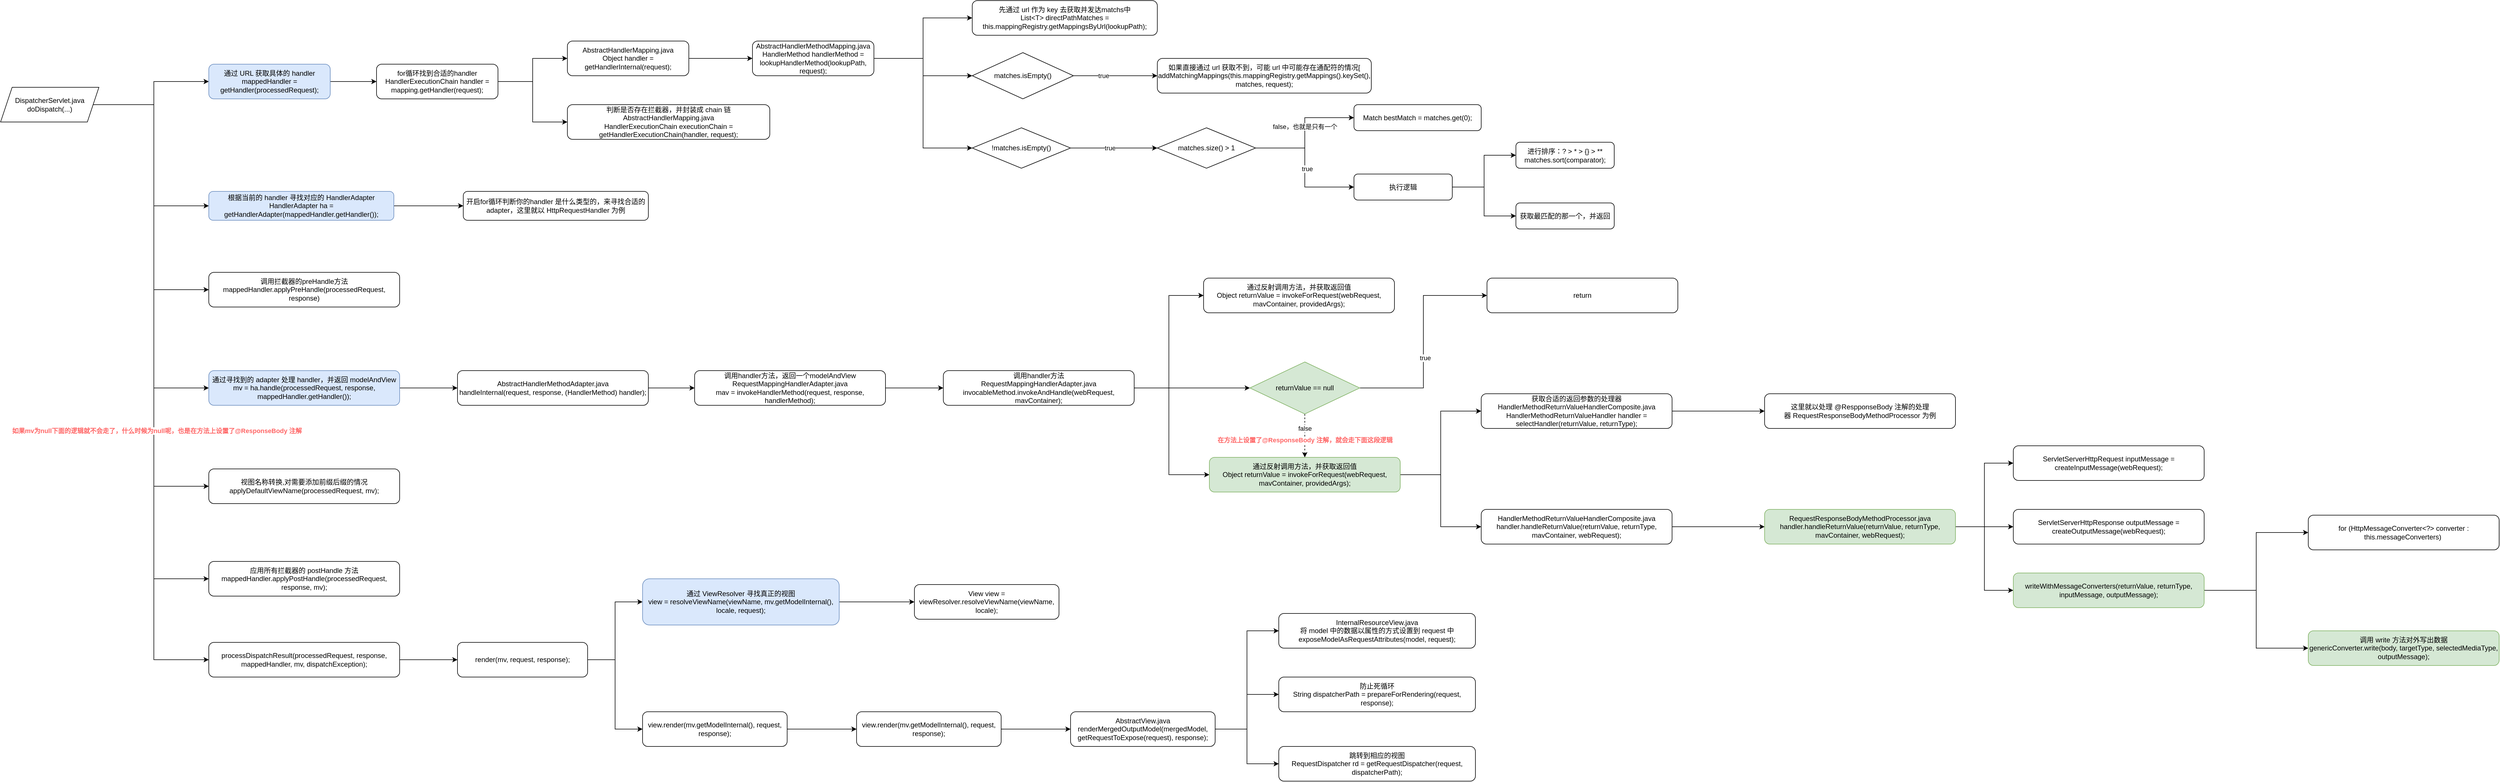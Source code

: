 <mxfile version="16.1.2" type="github">
  <diagram id="awkxMe9VgpwPjlktksfE" name="第 1 页">
    <mxGraphModel dx="1892" dy="4356" grid="1" gridSize="10" guides="1" tooltips="1" connect="1" arrows="1" fold="1" page="1" pageScale="1" pageWidth="2339" pageHeight="3300" math="0" shadow="0">
      <root>
        <mxCell id="0" />
        <mxCell id="1" parent="0" />
        <mxCell id="VWh1zfDzu2o1qfI7YsTY-4" style="edgeStyle=orthogonalEdgeStyle;rounded=0;orthogonalLoop=1;jettySize=auto;html=1;exitX=1;exitY=0.5;exitDx=0;exitDy=0;entryX=0;entryY=0.5;entryDx=0;entryDy=0;" edge="1" parent="1" source="VWh1zfDzu2o1qfI7YsTY-2" target="VWh1zfDzu2o1qfI7YsTY-3">
          <mxGeometry relative="1" as="geometry" />
        </mxCell>
        <mxCell id="VWh1zfDzu2o1qfI7YsTY-41" style="edgeStyle=orthogonalEdgeStyle;rounded=0;orthogonalLoop=1;jettySize=auto;html=1;exitX=1;exitY=0.5;exitDx=0;exitDy=0;entryX=0;entryY=0.5;entryDx=0;entryDy=0;" edge="1" parent="1" source="VWh1zfDzu2o1qfI7YsTY-2" target="VWh1zfDzu2o1qfI7YsTY-40">
          <mxGeometry relative="1" as="geometry" />
        </mxCell>
        <mxCell id="VWh1zfDzu2o1qfI7YsTY-45" style="edgeStyle=orthogonalEdgeStyle;rounded=0;orthogonalLoop=1;jettySize=auto;html=1;exitX=1;exitY=0.5;exitDx=0;exitDy=0;entryX=0;entryY=0.5;entryDx=0;entryDy=0;" edge="1" parent="1" source="VWh1zfDzu2o1qfI7YsTY-2" target="VWh1zfDzu2o1qfI7YsTY-44">
          <mxGeometry relative="1" as="geometry" />
        </mxCell>
        <mxCell id="VWh1zfDzu2o1qfI7YsTY-47" style="edgeStyle=orthogonalEdgeStyle;rounded=0;orthogonalLoop=1;jettySize=auto;html=1;exitX=1;exitY=0.5;exitDx=0;exitDy=0;entryX=0;entryY=0.5;entryDx=0;entryDy=0;" edge="1" parent="1" source="VWh1zfDzu2o1qfI7YsTY-2" target="VWh1zfDzu2o1qfI7YsTY-46">
          <mxGeometry relative="1" as="geometry" />
        </mxCell>
        <mxCell id="VWh1zfDzu2o1qfI7YsTY-57" style="edgeStyle=orthogonalEdgeStyle;rounded=0;orthogonalLoop=1;jettySize=auto;html=1;exitX=1;exitY=0.5;exitDx=0;exitDy=0;entryX=0;entryY=0.5;entryDx=0;entryDy=0;" edge="1" parent="1" source="VWh1zfDzu2o1qfI7YsTY-2" target="VWh1zfDzu2o1qfI7YsTY-56">
          <mxGeometry relative="1" as="geometry" />
        </mxCell>
        <mxCell id="VWh1zfDzu2o1qfI7YsTY-59" style="edgeStyle=orthogonalEdgeStyle;rounded=0;orthogonalLoop=1;jettySize=auto;html=1;exitX=1;exitY=0.5;exitDx=0;exitDy=0;entryX=0;entryY=0.5;entryDx=0;entryDy=0;" edge="1" parent="1" source="VWh1zfDzu2o1qfI7YsTY-2" target="VWh1zfDzu2o1qfI7YsTY-58">
          <mxGeometry relative="1" as="geometry" />
        </mxCell>
        <mxCell id="VWh1zfDzu2o1qfI7YsTY-2" value="&lt;span&gt;DispatcherServlet.java&lt;br&gt;doDispatch(...)&lt;/span&gt;" style="shape=parallelogram;perimeter=parallelogramPerimeter;whiteSpace=wrap;html=1;fixedSize=1;" vertex="1" parent="1">
          <mxGeometry x="300" y="110" width="170" height="60" as="geometry" />
        </mxCell>
        <mxCell id="VWh1zfDzu2o1qfI7YsTY-6" style="edgeStyle=orthogonalEdgeStyle;rounded=0;orthogonalLoop=1;jettySize=auto;html=1;exitX=1;exitY=0.5;exitDx=0;exitDy=0;entryX=0;entryY=0.5;entryDx=0;entryDy=0;" edge="1" parent="1" source="VWh1zfDzu2o1qfI7YsTY-3" target="VWh1zfDzu2o1qfI7YsTY-5">
          <mxGeometry relative="1" as="geometry" />
        </mxCell>
        <mxCell id="VWh1zfDzu2o1qfI7YsTY-3" value="通过 URL 获取具体的 handler&lt;br&gt;mappedHandler = getHandler(processedRequest);" style="rounded=1;whiteSpace=wrap;html=1;fillColor=#dae8fc;strokeColor=#6c8ebf;" vertex="1" parent="1">
          <mxGeometry x="660" y="70" width="210" height="60" as="geometry" />
        </mxCell>
        <mxCell id="VWh1zfDzu2o1qfI7YsTY-8" style="edgeStyle=orthogonalEdgeStyle;rounded=0;orthogonalLoop=1;jettySize=auto;html=1;exitX=1;exitY=0.5;exitDx=0;exitDy=0;" edge="1" parent="1" source="VWh1zfDzu2o1qfI7YsTY-5" target="VWh1zfDzu2o1qfI7YsTY-7">
          <mxGeometry relative="1" as="geometry" />
        </mxCell>
        <mxCell id="VWh1zfDzu2o1qfI7YsTY-39" style="edgeStyle=orthogonalEdgeStyle;rounded=0;orthogonalLoop=1;jettySize=auto;html=1;exitX=1;exitY=0.5;exitDx=0;exitDy=0;entryX=0;entryY=0.5;entryDx=0;entryDy=0;" edge="1" parent="1" source="VWh1zfDzu2o1qfI7YsTY-5" target="VWh1zfDzu2o1qfI7YsTY-38">
          <mxGeometry relative="1" as="geometry" />
        </mxCell>
        <mxCell id="VWh1zfDzu2o1qfI7YsTY-5" value="for循环找到合适的handler&lt;br&gt;HandlerExecutionChain handler = mapping.getHandler(request);" style="rounded=1;whiteSpace=wrap;html=1;" vertex="1" parent="1">
          <mxGeometry x="950" y="70" width="210" height="60" as="geometry" />
        </mxCell>
        <mxCell id="VWh1zfDzu2o1qfI7YsTY-10" style="edgeStyle=orthogonalEdgeStyle;rounded=0;orthogonalLoop=1;jettySize=auto;html=1;exitX=1;exitY=0.5;exitDx=0;exitDy=0;entryX=0;entryY=0.5;entryDx=0;entryDy=0;" edge="1" parent="1" source="VWh1zfDzu2o1qfI7YsTY-7" target="VWh1zfDzu2o1qfI7YsTY-9">
          <mxGeometry relative="1" as="geometry" />
        </mxCell>
        <mxCell id="VWh1zfDzu2o1qfI7YsTY-7" value="AbstractHandlerMapping.java&lt;br&gt;Object handler = getHandlerInternal(request);" style="rounded=1;whiteSpace=wrap;html=1;" vertex="1" parent="1">
          <mxGeometry x="1280" y="30" width="210" height="60" as="geometry" />
        </mxCell>
        <mxCell id="VWh1zfDzu2o1qfI7YsTY-12" style="edgeStyle=orthogonalEdgeStyle;rounded=0;orthogonalLoop=1;jettySize=auto;html=1;exitX=1;exitY=0.5;exitDx=0;exitDy=0;entryX=0;entryY=0.5;entryDx=0;entryDy=0;" edge="1" parent="1" source="VWh1zfDzu2o1qfI7YsTY-9" target="VWh1zfDzu2o1qfI7YsTY-11">
          <mxGeometry relative="1" as="geometry" />
        </mxCell>
        <mxCell id="VWh1zfDzu2o1qfI7YsTY-14" style="edgeStyle=orthogonalEdgeStyle;rounded=0;orthogonalLoop=1;jettySize=auto;html=1;exitX=1;exitY=0.5;exitDx=0;exitDy=0;entryX=0;entryY=0.5;entryDx=0;entryDy=0;" edge="1" parent="1" source="VWh1zfDzu2o1qfI7YsTY-9" target="VWh1zfDzu2o1qfI7YsTY-17">
          <mxGeometry relative="1" as="geometry" />
        </mxCell>
        <mxCell id="VWh1zfDzu2o1qfI7YsTY-16" style="edgeStyle=orthogonalEdgeStyle;rounded=0;orthogonalLoop=1;jettySize=auto;html=1;exitX=1;exitY=0.5;exitDx=0;exitDy=0;entryX=0;entryY=0.5;entryDx=0;entryDy=0;" edge="1" parent="1" source="VWh1zfDzu2o1qfI7YsTY-9" target="VWh1zfDzu2o1qfI7YsTY-18">
          <mxGeometry relative="1" as="geometry" />
        </mxCell>
        <mxCell id="VWh1zfDzu2o1qfI7YsTY-9" value="AbstractHandlerMethodMapping.java&lt;br&gt;HandlerMethod handlerMethod = lookupHandlerMethod(lookupPath, request);" style="rounded=1;whiteSpace=wrap;html=1;" vertex="1" parent="1">
          <mxGeometry x="1600" y="30" width="210" height="60" as="geometry" />
        </mxCell>
        <mxCell id="VWh1zfDzu2o1qfI7YsTY-11" value="先通过 url 作为 key 去获取并发达matchs中&lt;br&gt;List&amp;lt;T&amp;gt; directPathMatches = this.mappingRegistry.getMappingsByUrl(lookupPath);" style="rounded=1;whiteSpace=wrap;html=1;" vertex="1" parent="1">
          <mxGeometry x="1980" y="-40" width="320" height="60" as="geometry" />
        </mxCell>
        <mxCell id="VWh1zfDzu2o1qfI7YsTY-13" value="如果直接通过 url 获取不到，可能 url 中可能存在通配符的情况[&lt;br&gt;addMatchingMappings(this.mappingRegistry.getMappings().keySet(), matches, request);" style="rounded=1;whiteSpace=wrap;html=1;" vertex="1" parent="1">
          <mxGeometry x="2300" y="60" width="370" height="60" as="geometry" />
        </mxCell>
        <mxCell id="VWh1zfDzu2o1qfI7YsTY-34" style="edgeStyle=orthogonalEdgeStyle;rounded=0;orthogonalLoop=1;jettySize=auto;html=1;exitX=1;exitY=0.5;exitDx=0;exitDy=0;entryX=0;entryY=0.5;entryDx=0;entryDy=0;" edge="1" parent="1" source="VWh1zfDzu2o1qfI7YsTY-15" target="VWh1zfDzu2o1qfI7YsTY-33">
          <mxGeometry relative="1" as="geometry" />
        </mxCell>
        <mxCell id="VWh1zfDzu2o1qfI7YsTY-36" style="edgeStyle=orthogonalEdgeStyle;rounded=0;orthogonalLoop=1;jettySize=auto;html=1;exitX=1;exitY=0.5;exitDx=0;exitDy=0;entryX=0;entryY=0.5;entryDx=0;entryDy=0;" edge="1" parent="1" source="VWh1zfDzu2o1qfI7YsTY-15" target="VWh1zfDzu2o1qfI7YsTY-35">
          <mxGeometry relative="1" as="geometry" />
        </mxCell>
        <mxCell id="VWh1zfDzu2o1qfI7YsTY-15" value="执行逻辑" style="rounded=1;whiteSpace=wrap;html=1;" vertex="1" parent="1">
          <mxGeometry x="2640" y="260" width="170" height="45" as="geometry" />
        </mxCell>
        <mxCell id="VWh1zfDzu2o1qfI7YsTY-20" style="edgeStyle=orthogonalEdgeStyle;rounded=0;orthogonalLoop=1;jettySize=auto;html=1;exitX=1;exitY=0.5;exitDx=0;exitDy=0;" edge="1" parent="1" source="VWh1zfDzu2o1qfI7YsTY-17" target="VWh1zfDzu2o1qfI7YsTY-13">
          <mxGeometry relative="1" as="geometry" />
        </mxCell>
        <mxCell id="VWh1zfDzu2o1qfI7YsTY-22" value="true" style="edgeLabel;html=1;align=center;verticalAlign=middle;resizable=0;points=[];" vertex="1" connectable="0" parent="VWh1zfDzu2o1qfI7YsTY-20">
          <mxGeometry x="-0.282" relative="1" as="geometry">
            <mxPoint as="offset" />
          </mxGeometry>
        </mxCell>
        <mxCell id="VWh1zfDzu2o1qfI7YsTY-17" value="matches.isEmpty()" style="rhombus;whiteSpace=wrap;html=1;" vertex="1" parent="1">
          <mxGeometry x="1980" y="50" width="175" height="80" as="geometry" />
        </mxCell>
        <mxCell id="VWh1zfDzu2o1qfI7YsTY-23" style="edgeStyle=orthogonalEdgeStyle;rounded=0;orthogonalLoop=1;jettySize=auto;html=1;exitX=1;exitY=0.5;exitDx=0;exitDy=0;entryX=0;entryY=0.5;entryDx=0;entryDy=0;" edge="1" parent="1" source="VWh1zfDzu2o1qfI7YsTY-18" target="VWh1zfDzu2o1qfI7YsTY-27">
          <mxGeometry relative="1" as="geometry" />
        </mxCell>
        <mxCell id="VWh1zfDzu2o1qfI7YsTY-24" value="true" style="edgeLabel;html=1;align=center;verticalAlign=middle;resizable=0;points=[];" vertex="1" connectable="0" parent="VWh1zfDzu2o1qfI7YsTY-23">
          <mxGeometry x="-0.093" relative="1" as="geometry">
            <mxPoint as="offset" />
          </mxGeometry>
        </mxCell>
        <mxCell id="VWh1zfDzu2o1qfI7YsTY-18" value="!matches.isEmpty()" style="rhombus;whiteSpace=wrap;html=1;" vertex="1" parent="1">
          <mxGeometry x="1980" y="180" width="170" height="70" as="geometry" />
        </mxCell>
        <mxCell id="VWh1zfDzu2o1qfI7YsTY-29" style="edgeStyle=orthogonalEdgeStyle;rounded=0;orthogonalLoop=1;jettySize=auto;html=1;exitX=1;exitY=0.5;exitDx=0;exitDy=0;entryX=0;entryY=0.5;entryDx=0;entryDy=0;" edge="1" parent="1" source="VWh1zfDzu2o1qfI7YsTY-27" target="VWh1zfDzu2o1qfI7YsTY-28">
          <mxGeometry relative="1" as="geometry" />
        </mxCell>
        <mxCell id="VWh1zfDzu2o1qfI7YsTY-30" value="false，也就是只有一个" style="edgeLabel;html=1;align=center;verticalAlign=middle;resizable=0;points=[];" vertex="1" connectable="0" parent="VWh1zfDzu2o1qfI7YsTY-29">
          <mxGeometry x="0.097" relative="1" as="geometry">
            <mxPoint as="offset" />
          </mxGeometry>
        </mxCell>
        <mxCell id="VWh1zfDzu2o1qfI7YsTY-31" style="edgeStyle=orthogonalEdgeStyle;rounded=0;orthogonalLoop=1;jettySize=auto;html=1;exitX=1;exitY=0.5;exitDx=0;exitDy=0;entryX=0;entryY=0.5;entryDx=0;entryDy=0;" edge="1" parent="1" source="VWh1zfDzu2o1qfI7YsTY-27" target="VWh1zfDzu2o1qfI7YsTY-15">
          <mxGeometry relative="1" as="geometry" />
        </mxCell>
        <mxCell id="VWh1zfDzu2o1qfI7YsTY-32" value="true" style="edgeLabel;html=1;align=center;verticalAlign=middle;resizable=0;points=[];" vertex="1" connectable="0" parent="VWh1zfDzu2o1qfI7YsTY-31">
          <mxGeometry x="0.019" y="4" relative="1" as="geometry">
            <mxPoint as="offset" />
          </mxGeometry>
        </mxCell>
        <mxCell id="VWh1zfDzu2o1qfI7YsTY-27" value="matches.size() &amp;gt; 1" style="rhombus;whiteSpace=wrap;html=1;" vertex="1" parent="1">
          <mxGeometry x="2300" y="180" width="170" height="70" as="geometry" />
        </mxCell>
        <mxCell id="VWh1zfDzu2o1qfI7YsTY-28" value="Match bestMatch = matches.get(0);" style="rounded=1;whiteSpace=wrap;html=1;" vertex="1" parent="1">
          <mxGeometry x="2640" y="140" width="220" height="45" as="geometry" />
        </mxCell>
        <mxCell id="VWh1zfDzu2o1qfI7YsTY-33" value="进行排序：? &amp;gt; * &amp;gt; {} &amp;gt; **&lt;br&gt;matches.sort(comparator);" style="rounded=1;whiteSpace=wrap;html=1;" vertex="1" parent="1">
          <mxGeometry x="2920" y="205" width="170" height="45" as="geometry" />
        </mxCell>
        <mxCell id="VWh1zfDzu2o1qfI7YsTY-35" value="获取最匹配的那一个，并返回" style="rounded=1;whiteSpace=wrap;html=1;" vertex="1" parent="1">
          <mxGeometry x="2920" y="310" width="170" height="45" as="geometry" />
        </mxCell>
        <mxCell id="VWh1zfDzu2o1qfI7YsTY-38" value="判断是否存在拦截器，并封装成 chain 链 &lt;br&gt;AbstractHandlerMapping.java&lt;br&gt;HandlerExecutionChain executionChain = getHandlerExecutionChain(handler, request);" style="rounded=1;whiteSpace=wrap;html=1;" vertex="1" parent="1">
          <mxGeometry x="1280" y="140" width="350" height="60" as="geometry" />
        </mxCell>
        <mxCell id="VWh1zfDzu2o1qfI7YsTY-43" style="edgeStyle=orthogonalEdgeStyle;rounded=0;orthogonalLoop=1;jettySize=auto;html=1;exitX=1;exitY=0.5;exitDx=0;exitDy=0;entryX=0;entryY=0.5;entryDx=0;entryDy=0;" edge="1" parent="1" source="VWh1zfDzu2o1qfI7YsTY-40" target="VWh1zfDzu2o1qfI7YsTY-42">
          <mxGeometry relative="1" as="geometry" />
        </mxCell>
        <mxCell id="VWh1zfDzu2o1qfI7YsTY-40" value="&lt;div&gt;根据当前的 handler 寻找对应的 HandlerAdapter&lt;/div&gt;&lt;div&gt;&lt;span&gt;				&lt;/span&gt;HandlerAdapter ha = getHandlerAdapter(mappedHandler.getHandler());&lt;/div&gt;" style="rounded=1;whiteSpace=wrap;html=1;fillColor=#dae8fc;strokeColor=#6c8ebf;" vertex="1" parent="1">
          <mxGeometry x="660" y="290" width="320" height="50" as="geometry" />
        </mxCell>
        <mxCell id="VWh1zfDzu2o1qfI7YsTY-42" value="开启for循环判断你的handler 是什么类型的，来寻找合适的adapter，这里就以&amp;nbsp;HttpRequestHandler 为例" style="rounded=1;whiteSpace=wrap;html=1;" vertex="1" parent="1">
          <mxGeometry x="1100" y="290" width="320" height="50" as="geometry" />
        </mxCell>
        <mxCell id="VWh1zfDzu2o1qfI7YsTY-44" value="调用拦截器的preHandle方法&lt;br&gt;mappedHandler.applyPreHandle(processedRequest, response)" style="rounded=1;whiteSpace=wrap;html=1;" vertex="1" parent="1">
          <mxGeometry x="660" y="430" width="330" height="60" as="geometry" />
        </mxCell>
        <mxCell id="VWh1zfDzu2o1qfI7YsTY-49" style="edgeStyle=orthogonalEdgeStyle;rounded=0;orthogonalLoop=1;jettySize=auto;html=1;exitX=1;exitY=0.5;exitDx=0;exitDy=0;" edge="1" parent="1" source="VWh1zfDzu2o1qfI7YsTY-46" target="VWh1zfDzu2o1qfI7YsTY-48">
          <mxGeometry relative="1" as="geometry" />
        </mxCell>
        <mxCell id="VWh1zfDzu2o1qfI7YsTY-46" value="通过寻找到的 adapter 处理 handler，并返回 modelAndView&lt;br&gt;mv = ha.handle(processedRequest, response, mappedHandler.getHandler());" style="rounded=1;whiteSpace=wrap;html=1;fillColor=#dae8fc;strokeColor=#6c8ebf;" vertex="1" parent="1">
          <mxGeometry x="660" y="600" width="330" height="60" as="geometry" />
        </mxCell>
        <mxCell id="VWh1zfDzu2o1qfI7YsTY-51" style="edgeStyle=orthogonalEdgeStyle;rounded=0;orthogonalLoop=1;jettySize=auto;html=1;exitX=1;exitY=0.5;exitDx=0;exitDy=0;entryX=0;entryY=0.5;entryDx=0;entryDy=0;" edge="1" parent="1" source="VWh1zfDzu2o1qfI7YsTY-48" target="VWh1zfDzu2o1qfI7YsTY-50">
          <mxGeometry relative="1" as="geometry" />
        </mxCell>
        <mxCell id="VWh1zfDzu2o1qfI7YsTY-55" style="edgeStyle=orthogonalEdgeStyle;rounded=0;orthogonalLoop=1;jettySize=auto;html=1;entryX=0;entryY=0.5;entryDx=0;entryDy=0;exitX=1;exitY=0.5;exitDx=0;exitDy=0;" edge="1" parent="1" source="VWh1zfDzu2o1qfI7YsTY-2" target="VWh1zfDzu2o1qfI7YsTY-54">
          <mxGeometry relative="1" as="geometry">
            <mxPoint x="423.158" y="560" as="sourcePoint" />
          </mxGeometry>
        </mxCell>
        <mxCell id="VWh1zfDzu2o1qfI7YsTY-81" value="&lt;b&gt;&lt;font color=&quot;#ff6666&quot;&gt;如果mv为null下面的逻辑就不会走了，什么时候为null呢，也是在方法上设置了@ResponseBody 注解&lt;/font&gt;&lt;/b&gt;" style="edgeLabel;html=1;align=center;verticalAlign=middle;resizable=0;points=[];" vertex="1" connectable="0" parent="VWh1zfDzu2o1qfI7YsTY-55">
          <mxGeometry x="0.556" y="5" relative="1" as="geometry">
            <mxPoint as="offset" />
          </mxGeometry>
        </mxCell>
        <mxCell id="VWh1zfDzu2o1qfI7YsTY-48" value="AbstractHandlerMethodAdapter.java&lt;br&gt;handleInternal(request, response, (HandlerMethod) handler);" style="rounded=1;whiteSpace=wrap;html=1;" vertex="1" parent="1">
          <mxGeometry x="1090" y="600" width="330" height="60" as="geometry" />
        </mxCell>
        <mxCell id="VWh1zfDzu2o1qfI7YsTY-53" style="edgeStyle=orthogonalEdgeStyle;rounded=0;orthogonalLoop=1;jettySize=auto;html=1;exitX=1;exitY=0.5;exitDx=0;exitDy=0;entryX=0;entryY=0.5;entryDx=0;entryDy=0;" edge="1" parent="1" source="VWh1zfDzu2o1qfI7YsTY-50" target="VWh1zfDzu2o1qfI7YsTY-52">
          <mxGeometry relative="1" as="geometry" />
        </mxCell>
        <mxCell id="VWh1zfDzu2o1qfI7YsTY-50" value="调用handler方法，返回一个modelAndView&lt;br&gt;RequestMappingHandlerAdapter.java&lt;br&gt;mav = invokeHandlerMethod(request, response, handlerMethod);" style="rounded=1;whiteSpace=wrap;html=1;" vertex="1" parent="1">
          <mxGeometry x="1500" y="600" width="330" height="60" as="geometry" />
        </mxCell>
        <mxCell id="VWh1zfDzu2o1qfI7YsTY-84" style="edgeStyle=orthogonalEdgeStyle;rounded=0;orthogonalLoop=1;jettySize=auto;html=1;exitX=1;exitY=0.5;exitDx=0;exitDy=0;entryX=0;entryY=0.5;entryDx=0;entryDy=0;fontColor=#FF6666;" edge="1" parent="1" source="VWh1zfDzu2o1qfI7YsTY-52" target="VWh1zfDzu2o1qfI7YsTY-83">
          <mxGeometry relative="1" as="geometry" />
        </mxCell>
        <mxCell id="VWh1zfDzu2o1qfI7YsTY-86" style="edgeStyle=orthogonalEdgeStyle;rounded=0;orthogonalLoop=1;jettySize=auto;html=1;exitX=1;exitY=0.5;exitDx=0;exitDy=0;entryX=0;entryY=0.5;entryDx=0;entryDy=0;fontColor=#FF6666;" edge="1" parent="1" source="VWh1zfDzu2o1qfI7YsTY-52" target="VWh1zfDzu2o1qfI7YsTY-85">
          <mxGeometry relative="1" as="geometry">
            <Array as="points">
              <mxPoint x="2320" y="630" />
              <mxPoint x="2320" y="780" />
            </Array>
          </mxGeometry>
        </mxCell>
        <mxCell id="VWh1zfDzu2o1qfI7YsTY-88" style="edgeStyle=orthogonalEdgeStyle;rounded=0;orthogonalLoop=1;jettySize=auto;html=1;exitX=1;exitY=0.5;exitDx=0;exitDy=0;entryX=0;entryY=0.5;entryDx=0;entryDy=0;fontColor=#000000;" edge="1" parent="1" source="VWh1zfDzu2o1qfI7YsTY-52" target="VWh1zfDzu2o1qfI7YsTY-87">
          <mxGeometry relative="1" as="geometry" />
        </mxCell>
        <mxCell id="VWh1zfDzu2o1qfI7YsTY-52" value="调用handler方法&lt;br&gt;RequestMappingHandlerAdapter.java&lt;br&gt;invocableMethod.invokeAndHandle(webRequest, mavContainer);" style="rounded=1;whiteSpace=wrap;html=1;" vertex="1" parent="1">
          <mxGeometry x="1930" y="600" width="330" height="60" as="geometry" />
        </mxCell>
        <mxCell id="VWh1zfDzu2o1qfI7YsTY-54" value="&lt;div&gt;视图名称转换,对需要添加前缀后缀的情况&lt;/div&gt;&lt;div&gt;&lt;span&gt;				&lt;/span&gt;applyDefaultViewName(processedRequest, mv);&lt;/div&gt;" style="rounded=1;whiteSpace=wrap;html=1;" vertex="1" parent="1">
          <mxGeometry x="660" y="770" width="330" height="60" as="geometry" />
        </mxCell>
        <mxCell id="VWh1zfDzu2o1qfI7YsTY-56" value="&lt;div&gt;应用所有拦截器的 postHandle 方法&lt;/div&gt;&lt;div&gt;&lt;span&gt;				&lt;/span&gt;mappedHandler.applyPostHandle(processedRequest, response, mv);&lt;/div&gt;" style="rounded=1;whiteSpace=wrap;html=1;" vertex="1" parent="1">
          <mxGeometry x="660" y="930" width="330" height="60" as="geometry" />
        </mxCell>
        <mxCell id="VWh1zfDzu2o1qfI7YsTY-61" style="edgeStyle=orthogonalEdgeStyle;rounded=0;orthogonalLoop=1;jettySize=auto;html=1;exitX=1;exitY=0.5;exitDx=0;exitDy=0;entryX=0;entryY=0.5;entryDx=0;entryDy=0;" edge="1" parent="1" source="VWh1zfDzu2o1qfI7YsTY-58" target="VWh1zfDzu2o1qfI7YsTY-60">
          <mxGeometry relative="1" as="geometry" />
        </mxCell>
        <mxCell id="VWh1zfDzu2o1qfI7YsTY-58" value="processDispatchResult(processedRequest, response, mappedHandler, mv, dispatchException);" style="rounded=1;whiteSpace=wrap;html=1;" vertex="1" parent="1">
          <mxGeometry x="660" y="1070" width="330" height="60" as="geometry" />
        </mxCell>
        <mxCell id="VWh1zfDzu2o1qfI7YsTY-63" style="edgeStyle=orthogonalEdgeStyle;rounded=0;orthogonalLoop=1;jettySize=auto;html=1;exitX=1;exitY=0.5;exitDx=0;exitDy=0;entryX=0;entryY=0.5;entryDx=0;entryDy=0;" edge="1" parent="1" source="VWh1zfDzu2o1qfI7YsTY-60" target="VWh1zfDzu2o1qfI7YsTY-62">
          <mxGeometry relative="1" as="geometry" />
        </mxCell>
        <mxCell id="VWh1zfDzu2o1qfI7YsTY-69" style="edgeStyle=orthogonalEdgeStyle;rounded=0;orthogonalLoop=1;jettySize=auto;html=1;exitX=1;exitY=0.5;exitDx=0;exitDy=0;entryX=0;entryY=0.5;entryDx=0;entryDy=0;" edge="1" parent="1" source="VWh1zfDzu2o1qfI7YsTY-60" target="VWh1zfDzu2o1qfI7YsTY-68">
          <mxGeometry relative="1" as="geometry" />
        </mxCell>
        <mxCell id="VWh1zfDzu2o1qfI7YsTY-60" value="render(mv, request, response);" style="rounded=1;whiteSpace=wrap;html=1;" vertex="1" parent="1">
          <mxGeometry x="1090" y="1070" width="225" height="60" as="geometry" />
        </mxCell>
        <mxCell id="VWh1zfDzu2o1qfI7YsTY-66" style="edgeStyle=orthogonalEdgeStyle;rounded=0;orthogonalLoop=1;jettySize=auto;html=1;exitX=1;exitY=0.5;exitDx=0;exitDy=0;entryX=0;entryY=0.5;entryDx=0;entryDy=0;" edge="1" parent="1" source="VWh1zfDzu2o1qfI7YsTY-62" target="VWh1zfDzu2o1qfI7YsTY-65">
          <mxGeometry relative="1" as="geometry" />
        </mxCell>
        <mxCell id="VWh1zfDzu2o1qfI7YsTY-62" value="通过 ViewResolver 寻找真正的视图&lt;br&gt;view = resolveViewName(viewName, mv.getModelInternal(), locale, request);" style="rounded=1;whiteSpace=wrap;html=1;fillColor=#dae8fc;strokeColor=#6c8ebf;" vertex="1" parent="1">
          <mxGeometry x="1410" y="960" width="340" height="80" as="geometry" />
        </mxCell>
        <mxCell id="VWh1zfDzu2o1qfI7YsTY-65" value="View view = viewResolver.resolveViewName(viewName, locale);" style="rounded=1;whiteSpace=wrap;html=1;" vertex="1" parent="1">
          <mxGeometry x="1880" y="970" width="250" height="60" as="geometry" />
        </mxCell>
        <mxCell id="VWh1zfDzu2o1qfI7YsTY-71" style="edgeStyle=orthogonalEdgeStyle;rounded=0;orthogonalLoop=1;jettySize=auto;html=1;exitX=1;exitY=0.5;exitDx=0;exitDy=0;entryX=0;entryY=0.5;entryDx=0;entryDy=0;" edge="1" parent="1" source="VWh1zfDzu2o1qfI7YsTY-68" target="VWh1zfDzu2o1qfI7YsTY-70">
          <mxGeometry relative="1" as="geometry" />
        </mxCell>
        <mxCell id="VWh1zfDzu2o1qfI7YsTY-68" value="view.render(mv.getModelInternal(), request, response);" style="rounded=1;whiteSpace=wrap;html=1;" vertex="1" parent="1">
          <mxGeometry x="1410" y="1190" width="250" height="60" as="geometry" />
        </mxCell>
        <mxCell id="VWh1zfDzu2o1qfI7YsTY-73" style="edgeStyle=orthogonalEdgeStyle;rounded=0;orthogonalLoop=1;jettySize=auto;html=1;exitX=1;exitY=0.5;exitDx=0;exitDy=0;" edge="1" parent="1" source="VWh1zfDzu2o1qfI7YsTY-70" target="VWh1zfDzu2o1qfI7YsTY-72">
          <mxGeometry relative="1" as="geometry" />
        </mxCell>
        <mxCell id="VWh1zfDzu2o1qfI7YsTY-70" value="view.render(mv.getModelInternal(), request, response);" style="rounded=1;whiteSpace=wrap;html=1;" vertex="1" parent="1">
          <mxGeometry x="1780" y="1190" width="250" height="60" as="geometry" />
        </mxCell>
        <mxCell id="VWh1zfDzu2o1qfI7YsTY-75" style="edgeStyle=orthogonalEdgeStyle;rounded=0;orthogonalLoop=1;jettySize=auto;html=1;exitX=1;exitY=0.5;exitDx=0;exitDy=0;entryX=0;entryY=0.5;entryDx=0;entryDy=0;" edge="1" parent="1" source="VWh1zfDzu2o1qfI7YsTY-72" target="VWh1zfDzu2o1qfI7YsTY-74">
          <mxGeometry relative="1" as="geometry" />
        </mxCell>
        <mxCell id="VWh1zfDzu2o1qfI7YsTY-78" style="edgeStyle=orthogonalEdgeStyle;rounded=0;orthogonalLoop=1;jettySize=auto;html=1;exitX=1;exitY=0.5;exitDx=0;exitDy=0;entryX=0;entryY=0.5;entryDx=0;entryDy=0;" edge="1" parent="1" source="VWh1zfDzu2o1qfI7YsTY-72" target="VWh1zfDzu2o1qfI7YsTY-76">
          <mxGeometry relative="1" as="geometry" />
        </mxCell>
        <mxCell id="VWh1zfDzu2o1qfI7YsTY-80" style="edgeStyle=orthogonalEdgeStyle;rounded=0;orthogonalLoop=1;jettySize=auto;html=1;exitX=1;exitY=0.5;exitDx=0;exitDy=0;" edge="1" parent="1" source="VWh1zfDzu2o1qfI7YsTY-72" target="VWh1zfDzu2o1qfI7YsTY-79">
          <mxGeometry relative="1" as="geometry" />
        </mxCell>
        <mxCell id="VWh1zfDzu2o1qfI7YsTY-72" value="AbstractView.java&lt;br&gt;renderMergedOutputModel(mergedModel, getRequestToExpose(request), response);" style="rounded=1;whiteSpace=wrap;html=1;" vertex="1" parent="1">
          <mxGeometry x="2150" y="1190" width="250" height="60" as="geometry" />
        </mxCell>
        <mxCell id="VWh1zfDzu2o1qfI7YsTY-74" value="InternalResourceView.java&lt;br&gt;&lt;div&gt;将 model 中的数据以属性的方式设置到 request 中&lt;/div&gt;&lt;div&gt;&lt;span&gt;		&lt;/span&gt;exposeModelAsRequestAttributes(model, request);&lt;/div&gt;" style="rounded=1;whiteSpace=wrap;html=1;" vertex="1" parent="1">
          <mxGeometry x="2510" y="1020" width="340" height="60" as="geometry" />
        </mxCell>
        <mxCell id="VWh1zfDzu2o1qfI7YsTY-76" value="&lt;div&gt;防止死循环&lt;/div&gt;&lt;div&gt;&lt;span&gt;		&lt;/span&gt;String dispatcherPath = prepareForRendering(request, response);&lt;/div&gt;" style="rounded=1;whiteSpace=wrap;html=1;" vertex="1" parent="1">
          <mxGeometry x="2510" y="1130" width="340" height="60" as="geometry" />
        </mxCell>
        <mxCell id="VWh1zfDzu2o1qfI7YsTY-79" value="&lt;div&gt;跳转到相应的视图&lt;/div&gt;&lt;div&gt;&lt;span&gt;		&lt;/span&gt;RequestDispatcher rd = getRequestDispatcher(request, dispatcherPath);&lt;/div&gt;" style="rounded=1;whiteSpace=wrap;html=1;" vertex="1" parent="1">
          <mxGeometry x="2510" y="1250" width="340" height="60" as="geometry" />
        </mxCell>
        <mxCell id="VWh1zfDzu2o1qfI7YsTY-83" value="&lt;div&gt;通过反射调用方法，并获取返回值&lt;/div&gt;&lt;div&gt;&lt;span&gt;		&lt;/span&gt;Object returnValue = invokeForRequest(webRequest, mavContainer, providedArgs);&lt;/div&gt;" style="rounded=1;whiteSpace=wrap;html=1;" vertex="1" parent="1">
          <mxGeometry x="2380" y="440" width="330" height="60" as="geometry" />
        </mxCell>
        <mxCell id="VWh1zfDzu2o1qfI7YsTY-95" style="edgeStyle=orthogonalEdgeStyle;rounded=0;orthogonalLoop=1;jettySize=auto;html=1;exitX=1;exitY=0.5;exitDx=0;exitDy=0;entryX=0;entryY=0.5;entryDx=0;entryDy=0;fontColor=#000000;" edge="1" parent="1" source="VWh1zfDzu2o1qfI7YsTY-85" target="VWh1zfDzu2o1qfI7YsTY-94">
          <mxGeometry relative="1" as="geometry" />
        </mxCell>
        <mxCell id="VWh1zfDzu2o1qfI7YsTY-100" style="edgeStyle=orthogonalEdgeStyle;rounded=0;orthogonalLoop=1;jettySize=auto;html=1;exitX=1;exitY=0.5;exitDx=0;exitDy=0;entryX=0;entryY=0.5;entryDx=0;entryDy=0;fontColor=#000000;" edge="1" parent="1" source="VWh1zfDzu2o1qfI7YsTY-85" target="VWh1zfDzu2o1qfI7YsTY-99">
          <mxGeometry relative="1" as="geometry" />
        </mxCell>
        <mxCell id="VWh1zfDzu2o1qfI7YsTY-85" value="&lt;div&gt;通过反射调用方法，并获取返回值&lt;/div&gt;&lt;div&gt;&lt;span&gt;		&lt;/span&gt;Object returnValue = invokeForRequest(webRequest, mavContainer, providedArgs);&lt;/div&gt;" style="rounded=1;whiteSpace=wrap;html=1;fillColor=#d5e8d4;strokeColor=#82b366;" vertex="1" parent="1">
          <mxGeometry x="2390" y="750" width="330" height="60" as="geometry" />
        </mxCell>
        <mxCell id="VWh1zfDzu2o1qfI7YsTY-90" style="edgeStyle=orthogonalEdgeStyle;rounded=0;orthogonalLoop=1;jettySize=auto;html=1;exitX=1;exitY=0.5;exitDx=0;exitDy=0;fontColor=#000000;entryX=0;entryY=0.5;entryDx=0;entryDy=0;" edge="1" parent="1" source="VWh1zfDzu2o1qfI7YsTY-87" target="VWh1zfDzu2o1qfI7YsTY-89">
          <mxGeometry relative="1" as="geometry" />
        </mxCell>
        <mxCell id="VWh1zfDzu2o1qfI7YsTY-91" value="true" style="edgeLabel;html=1;align=center;verticalAlign=middle;resizable=0;points=[];fontColor=#000000;" vertex="1" connectable="0" parent="VWh1zfDzu2o1qfI7YsTY-90">
          <mxGeometry x="-0.148" y="-3" relative="1" as="geometry">
            <mxPoint as="offset" />
          </mxGeometry>
        </mxCell>
        <mxCell id="VWh1zfDzu2o1qfI7YsTY-92" value="false&lt;br&gt;" style="edgeStyle=orthogonalEdgeStyle;rounded=0;orthogonalLoop=1;jettySize=auto;html=1;exitX=0.5;exitY=1;exitDx=0;exitDy=0;fontColor=#000000;dashed=1;" edge="1" parent="1" source="VWh1zfDzu2o1qfI7YsTY-87" target="VWh1zfDzu2o1qfI7YsTY-85">
          <mxGeometry x="-0.333" relative="1" as="geometry">
            <mxPoint as="offset" />
          </mxGeometry>
        </mxCell>
        <mxCell id="VWh1zfDzu2o1qfI7YsTY-93" value="&lt;b&gt;&lt;font color=&quot;#ff6666&quot;&gt;在方法上设置了@ResponseBody 注解，就会走下面这段逻辑&lt;/font&gt;&lt;/b&gt;" style="edgeLabel;html=1;align=center;verticalAlign=middle;resizable=0;points=[];fontColor=#000000;" vertex="1" connectable="0" parent="VWh1zfDzu2o1qfI7YsTY-92">
          <mxGeometry x="-0.084" y="-3" relative="1" as="geometry">
            <mxPoint x="3" y="10" as="offset" />
          </mxGeometry>
        </mxCell>
        <mxCell id="VWh1zfDzu2o1qfI7YsTY-87" value="&lt;font color=&quot;#000000&quot;&gt;returnValue == null&lt;/font&gt;" style="rhombus;whiteSpace=wrap;html=1;fillColor=#d5e8d4;strokeColor=#82b366;" vertex="1" parent="1">
          <mxGeometry x="2460" y="585" width="190" height="90" as="geometry" />
        </mxCell>
        <mxCell id="VWh1zfDzu2o1qfI7YsTY-89" value="return" style="rounded=1;whiteSpace=wrap;html=1;" vertex="1" parent="1">
          <mxGeometry x="2870" y="440" width="330" height="60" as="geometry" />
        </mxCell>
        <mxCell id="VWh1zfDzu2o1qfI7YsTY-98" style="edgeStyle=orthogonalEdgeStyle;rounded=0;orthogonalLoop=1;jettySize=auto;html=1;exitX=1;exitY=0.5;exitDx=0;exitDy=0;fontColor=#000000;" edge="1" parent="1" source="VWh1zfDzu2o1qfI7YsTY-94" target="VWh1zfDzu2o1qfI7YsTY-96">
          <mxGeometry relative="1" as="geometry" />
        </mxCell>
        <mxCell id="VWh1zfDzu2o1qfI7YsTY-94" value="获取合适的返回参数的处理器&lt;br&gt;HandlerMethodReturnValueHandlerComposite.java&lt;br&gt;HandlerMethodReturnValueHandler handler = selectHandler(returnValue, returnType);" style="rounded=1;whiteSpace=wrap;html=1;" vertex="1" parent="1">
          <mxGeometry x="2860" y="640" width="330" height="60" as="geometry" />
        </mxCell>
        <mxCell id="VWh1zfDzu2o1qfI7YsTY-96" value="这里就以处理 @RespponseBody 注解的处理器&amp;nbsp;RequestResponseBodyMethodProcessor 为例" style="rounded=1;whiteSpace=wrap;html=1;" vertex="1" parent="1">
          <mxGeometry x="3350" y="640" width="330" height="60" as="geometry" />
        </mxCell>
        <mxCell id="VWh1zfDzu2o1qfI7YsTY-102" style="edgeStyle=orthogonalEdgeStyle;rounded=0;orthogonalLoop=1;jettySize=auto;html=1;exitX=1;exitY=0.5;exitDx=0;exitDy=0;fontColor=#000000;" edge="1" parent="1" source="VWh1zfDzu2o1qfI7YsTY-99" target="VWh1zfDzu2o1qfI7YsTY-101">
          <mxGeometry relative="1" as="geometry" />
        </mxCell>
        <mxCell id="VWh1zfDzu2o1qfI7YsTY-99" value="HandlerMethodReturnValueHandlerComposite.java&lt;br&gt;handler.handleReturnValue(returnValue, returnType, mavContainer, webRequest);" style="rounded=1;whiteSpace=wrap;html=1;" vertex="1" parent="1">
          <mxGeometry x="2860" y="840" width="330" height="60" as="geometry" />
        </mxCell>
        <mxCell id="VWh1zfDzu2o1qfI7YsTY-106" style="edgeStyle=orthogonalEdgeStyle;rounded=0;orthogonalLoop=1;jettySize=auto;html=1;exitX=1;exitY=0.5;exitDx=0;exitDy=0;entryX=0;entryY=0.5;entryDx=0;entryDy=0;fontColor=#000000;" edge="1" parent="1" source="VWh1zfDzu2o1qfI7YsTY-101" target="VWh1zfDzu2o1qfI7YsTY-103">
          <mxGeometry relative="1" as="geometry" />
        </mxCell>
        <mxCell id="VWh1zfDzu2o1qfI7YsTY-107" style="edgeStyle=orthogonalEdgeStyle;rounded=0;orthogonalLoop=1;jettySize=auto;html=1;exitX=1;exitY=0.5;exitDx=0;exitDy=0;fontColor=#000000;" edge="1" parent="1" source="VWh1zfDzu2o1qfI7YsTY-101" target="VWh1zfDzu2o1qfI7YsTY-104">
          <mxGeometry relative="1" as="geometry" />
        </mxCell>
        <mxCell id="VWh1zfDzu2o1qfI7YsTY-108" style="edgeStyle=orthogonalEdgeStyle;rounded=0;orthogonalLoop=1;jettySize=auto;html=1;exitX=1;exitY=0.5;exitDx=0;exitDy=0;entryX=0;entryY=0.5;entryDx=0;entryDy=0;fontColor=#000000;" edge="1" parent="1" source="VWh1zfDzu2o1qfI7YsTY-101" target="VWh1zfDzu2o1qfI7YsTY-105">
          <mxGeometry relative="1" as="geometry" />
        </mxCell>
        <mxCell id="VWh1zfDzu2o1qfI7YsTY-101" value="RequestResponseBodyMethodProcessor.java&lt;br&gt;handler.handleReturnValue(returnValue, returnType, mavContainer, webRequest);" style="rounded=1;whiteSpace=wrap;html=1;fillColor=#d5e8d4;strokeColor=#82b366;" vertex="1" parent="1">
          <mxGeometry x="3350" y="840" width="330" height="60" as="geometry" />
        </mxCell>
        <mxCell id="VWh1zfDzu2o1qfI7YsTY-103" value="ServletServerHttpRequest inputMessage = createInputMessage(webRequest);" style="rounded=1;whiteSpace=wrap;html=1;" vertex="1" parent="1">
          <mxGeometry x="3780" y="730" width="330" height="60" as="geometry" />
        </mxCell>
        <mxCell id="VWh1zfDzu2o1qfI7YsTY-104" value="ServletServerHttpResponse outputMessage = createOutputMessage(webRequest);" style="rounded=1;whiteSpace=wrap;html=1;" vertex="1" parent="1">
          <mxGeometry x="3780" y="840" width="330" height="60" as="geometry" />
        </mxCell>
        <mxCell id="VWh1zfDzu2o1qfI7YsTY-110" style="edgeStyle=orthogonalEdgeStyle;rounded=0;orthogonalLoop=1;jettySize=auto;html=1;exitX=1;exitY=0.5;exitDx=0;exitDy=0;fontColor=#000000;entryX=0;entryY=0.5;entryDx=0;entryDy=0;" edge="1" parent="1" source="VWh1zfDzu2o1qfI7YsTY-105" target="VWh1zfDzu2o1qfI7YsTY-109">
          <mxGeometry relative="1" as="geometry" />
        </mxCell>
        <mxCell id="VWh1zfDzu2o1qfI7YsTY-112" style="edgeStyle=orthogonalEdgeStyle;rounded=0;orthogonalLoop=1;jettySize=auto;html=1;exitX=1;exitY=0.5;exitDx=0;exitDy=0;entryX=0;entryY=0.5;entryDx=0;entryDy=0;fontColor=#000000;" edge="1" parent="1" source="VWh1zfDzu2o1qfI7YsTY-105" target="VWh1zfDzu2o1qfI7YsTY-111">
          <mxGeometry relative="1" as="geometry" />
        </mxCell>
        <mxCell id="VWh1zfDzu2o1qfI7YsTY-105" value="writeWithMessageConverters(returnValue, returnType, inputMessage, outputMessage);" style="rounded=1;whiteSpace=wrap;html=1;fillColor=#d5e8d4;strokeColor=#82b366;" vertex="1" parent="1">
          <mxGeometry x="3780" y="950" width="330" height="60" as="geometry" />
        </mxCell>
        <mxCell id="VWh1zfDzu2o1qfI7YsTY-109" value="for (HttpMessageConverter&amp;lt;?&amp;gt; converter : this.messageConverters)&amp;nbsp;" style="rounded=1;whiteSpace=wrap;html=1;" vertex="1" parent="1">
          <mxGeometry x="4290" y="850" width="330" height="60" as="geometry" />
        </mxCell>
        <mxCell id="VWh1zfDzu2o1qfI7YsTY-111" value="调用 write 方法对外写出数据&lt;br&gt;genericConverter.write(body, targetType, selectedMediaType, outputMessage);" style="rounded=1;whiteSpace=wrap;html=1;fillColor=#d5e8d4;strokeColor=#82b366;" vertex="1" parent="1">
          <mxGeometry x="4290" y="1050" width="330" height="60" as="geometry" />
        </mxCell>
      </root>
    </mxGraphModel>
  </diagram>
</mxfile>
